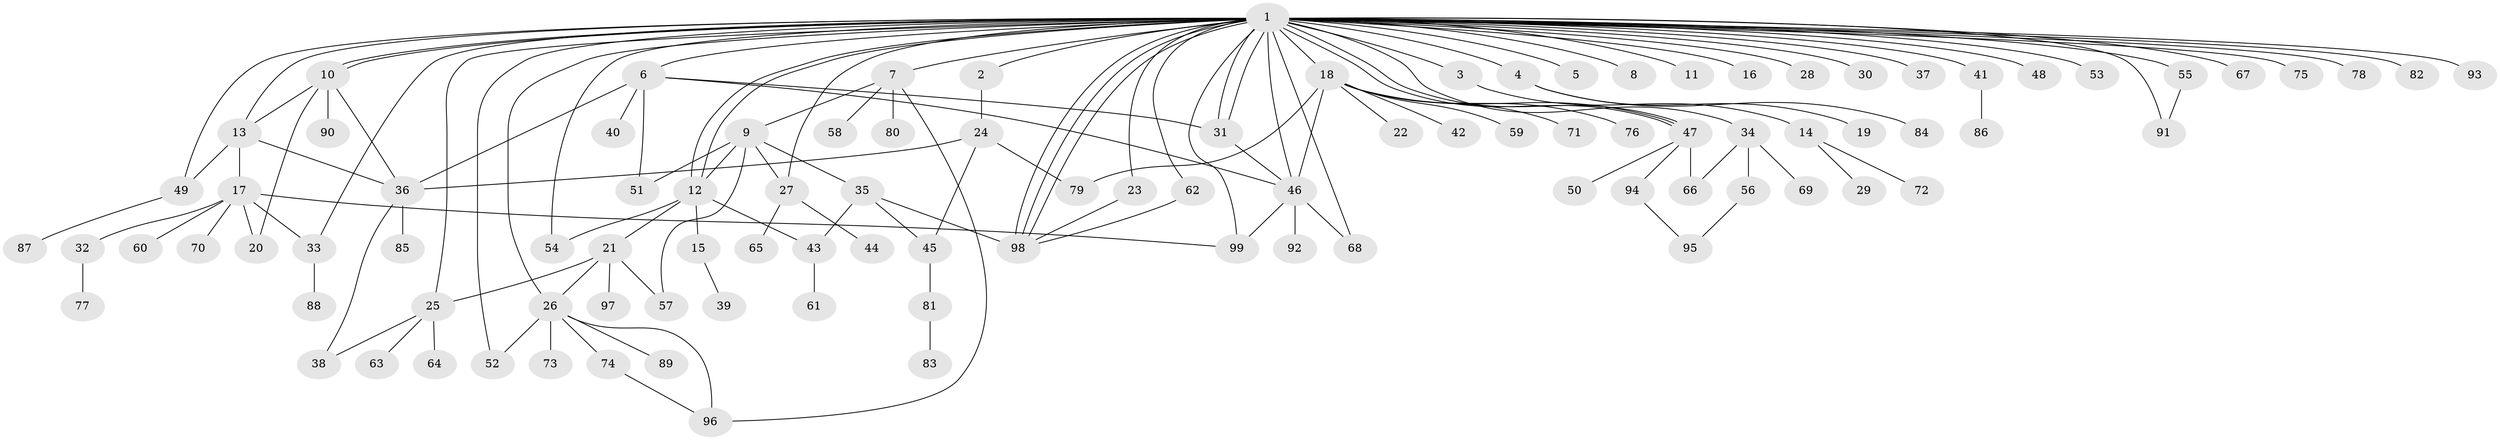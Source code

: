 // Generated by graph-tools (version 1.1) at 2025/48/03/09/25 04:48:08]
// undirected, 99 vertices, 139 edges
graph export_dot {
graph [start="1"]
  node [color=gray90,style=filled];
  1;
  2;
  3;
  4;
  5;
  6;
  7;
  8;
  9;
  10;
  11;
  12;
  13;
  14;
  15;
  16;
  17;
  18;
  19;
  20;
  21;
  22;
  23;
  24;
  25;
  26;
  27;
  28;
  29;
  30;
  31;
  32;
  33;
  34;
  35;
  36;
  37;
  38;
  39;
  40;
  41;
  42;
  43;
  44;
  45;
  46;
  47;
  48;
  49;
  50;
  51;
  52;
  53;
  54;
  55;
  56;
  57;
  58;
  59;
  60;
  61;
  62;
  63;
  64;
  65;
  66;
  67;
  68;
  69;
  70;
  71;
  72;
  73;
  74;
  75;
  76;
  77;
  78;
  79;
  80;
  81;
  82;
  83;
  84;
  85;
  86;
  87;
  88;
  89;
  90;
  91;
  92;
  93;
  94;
  95;
  96;
  97;
  98;
  99;
  1 -- 2;
  1 -- 3;
  1 -- 4;
  1 -- 5;
  1 -- 6;
  1 -- 7;
  1 -- 8;
  1 -- 10;
  1 -- 10;
  1 -- 11;
  1 -- 12;
  1 -- 12;
  1 -- 13;
  1 -- 16;
  1 -- 18;
  1 -- 23;
  1 -- 25;
  1 -- 26;
  1 -- 27;
  1 -- 28;
  1 -- 30;
  1 -- 31;
  1 -- 31;
  1 -- 33;
  1 -- 34;
  1 -- 37;
  1 -- 41;
  1 -- 46;
  1 -- 47;
  1 -- 47;
  1 -- 48;
  1 -- 49;
  1 -- 52;
  1 -- 53;
  1 -- 54;
  1 -- 55;
  1 -- 62;
  1 -- 67;
  1 -- 68;
  1 -- 75;
  1 -- 78;
  1 -- 82;
  1 -- 91;
  1 -- 93;
  1 -- 98;
  1 -- 98;
  1 -- 98;
  1 -- 99;
  2 -- 24;
  3 -- 14;
  4 -- 19;
  4 -- 84;
  6 -- 31;
  6 -- 36;
  6 -- 40;
  6 -- 46;
  6 -- 51;
  7 -- 9;
  7 -- 58;
  7 -- 80;
  7 -- 96;
  9 -- 12;
  9 -- 27;
  9 -- 35;
  9 -- 51;
  9 -- 57;
  10 -- 13;
  10 -- 20;
  10 -- 36;
  10 -- 90;
  12 -- 15;
  12 -- 21;
  12 -- 43;
  12 -- 54;
  13 -- 17;
  13 -- 36;
  13 -- 49;
  14 -- 29;
  14 -- 72;
  15 -- 39;
  17 -- 20;
  17 -- 32;
  17 -- 33;
  17 -- 60;
  17 -- 70;
  17 -- 99;
  18 -- 22;
  18 -- 42;
  18 -- 46;
  18 -- 47;
  18 -- 59;
  18 -- 71;
  18 -- 76;
  18 -- 79;
  21 -- 25;
  21 -- 26;
  21 -- 57;
  21 -- 97;
  23 -- 98;
  24 -- 36;
  24 -- 45;
  24 -- 79;
  25 -- 38;
  25 -- 63;
  25 -- 64;
  26 -- 52;
  26 -- 73;
  26 -- 74;
  26 -- 89;
  26 -- 96;
  27 -- 44;
  27 -- 65;
  31 -- 46;
  32 -- 77;
  33 -- 88;
  34 -- 56;
  34 -- 66;
  34 -- 69;
  35 -- 43;
  35 -- 45;
  35 -- 98;
  36 -- 38;
  36 -- 85;
  41 -- 86;
  43 -- 61;
  45 -- 81;
  46 -- 68;
  46 -- 92;
  46 -- 99;
  47 -- 50;
  47 -- 66;
  47 -- 94;
  49 -- 87;
  55 -- 91;
  56 -- 95;
  62 -- 98;
  74 -- 96;
  81 -- 83;
  94 -- 95;
}
